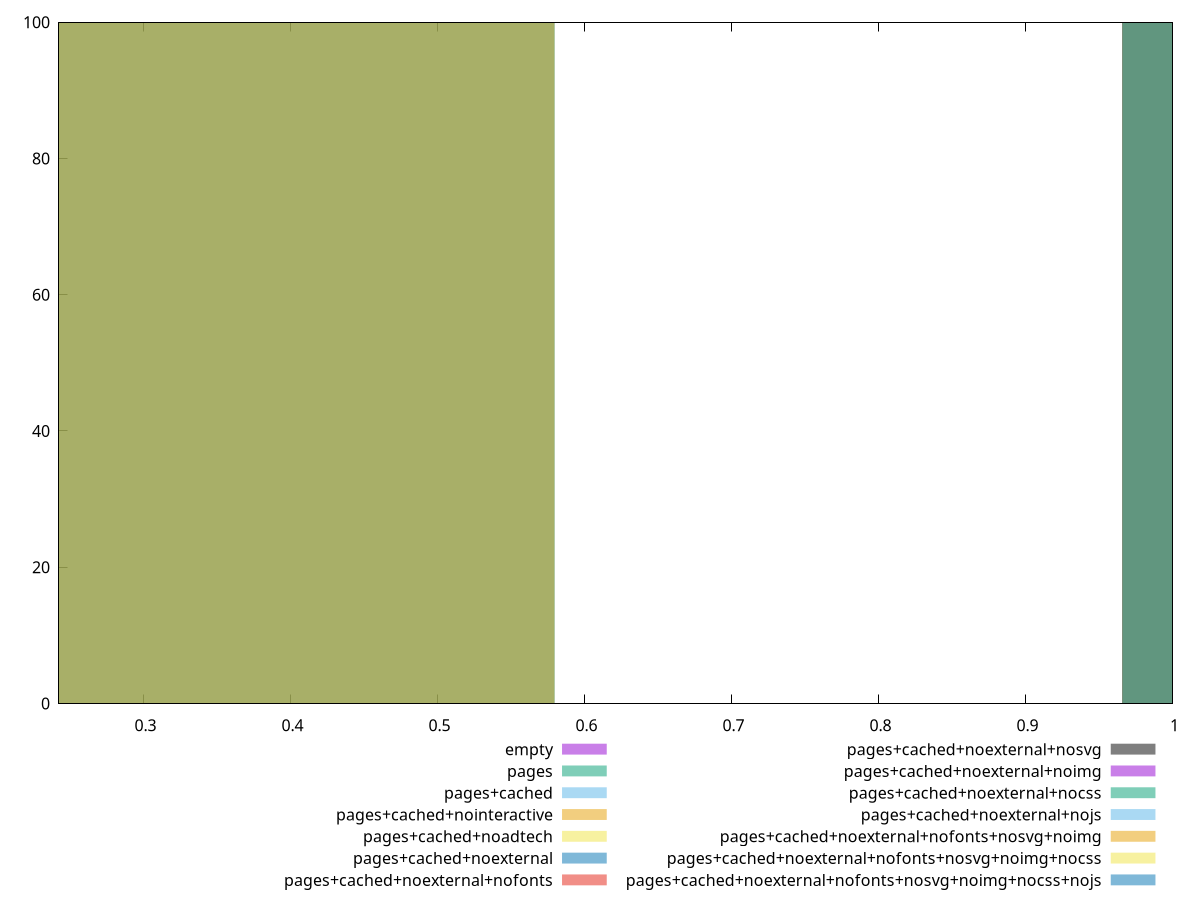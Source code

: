 reset

$empty <<EOF
1.1591978276558272 100
EOF

$pages <<EOF
0.38639927588527573 100
EOF

$pagesCached <<EOF
0.38639927588527573 100
EOF

$pagesCachedNointeractive <<EOF
0.38639927588527573 100
EOF

$pagesCachedNoadtech <<EOF
1.1591978276558272 100
EOF

$pagesCachedNoexternal <<EOF
1.1591978276558272 100
EOF

$pagesCachedNoexternalNofonts <<EOF
1.1591978276558272 100
EOF

$pagesCachedNoexternalNosvg <<EOF
1.1591978276558272 100
EOF

$pagesCachedNoexternalNoimg <<EOF
1.1591978276558272 100
EOF

$pagesCachedNoexternalNocss <<EOF
1.1591978276558272 100
EOF

$pagesCachedNoexternalNojs <<EOF
1.1591978276558272 100
EOF

$pagesCachedNoexternalNofontsNosvgNoimg <<EOF
1.1591978276558272 100
EOF

$pagesCachedNoexternalNofontsNosvgNoimgNocss <<EOF
1.1591978276558272 100
EOF

$pagesCachedNoexternalNofontsNosvgNoimgNocssNojs <<EOF
1.1591978276558272 100
EOF

set key outside below
set boxwidth 0.38639927588527573
set xrange [0.2425197073059409:0.9999999641342965]
set yrange [0:100]
set style fill transparent solid 0.5 noborder
set terminal svg size 640, 620 enhanced background rgb 'white'
set output "report_00007_2020-12-11T15:55:29.892Z/max-potential-fid/comparison/histogram/all_score.svg"

plot $empty title "empty" with boxes, \
     $pages title "pages" with boxes, \
     $pagesCached title "pages+cached" with boxes, \
     $pagesCachedNointeractive title "pages+cached+nointeractive" with boxes, \
     $pagesCachedNoadtech title "pages+cached+noadtech" with boxes, \
     $pagesCachedNoexternal title "pages+cached+noexternal" with boxes, \
     $pagesCachedNoexternalNofonts title "pages+cached+noexternal+nofonts" with boxes, \
     $pagesCachedNoexternalNosvg title "pages+cached+noexternal+nosvg" with boxes, \
     $pagesCachedNoexternalNoimg title "pages+cached+noexternal+noimg" with boxes, \
     $pagesCachedNoexternalNocss title "pages+cached+noexternal+nocss" with boxes, \
     $pagesCachedNoexternalNojs title "pages+cached+noexternal+nojs" with boxes, \
     $pagesCachedNoexternalNofontsNosvgNoimg title "pages+cached+noexternal+nofonts+nosvg+noimg" with boxes, \
     $pagesCachedNoexternalNofontsNosvgNoimgNocss title "pages+cached+noexternal+nofonts+nosvg+noimg+nocss" with boxes, \
     $pagesCachedNoexternalNofontsNosvgNoimgNocssNojs title "pages+cached+noexternal+nofonts+nosvg+noimg+nocss+nojs" with boxes

reset
